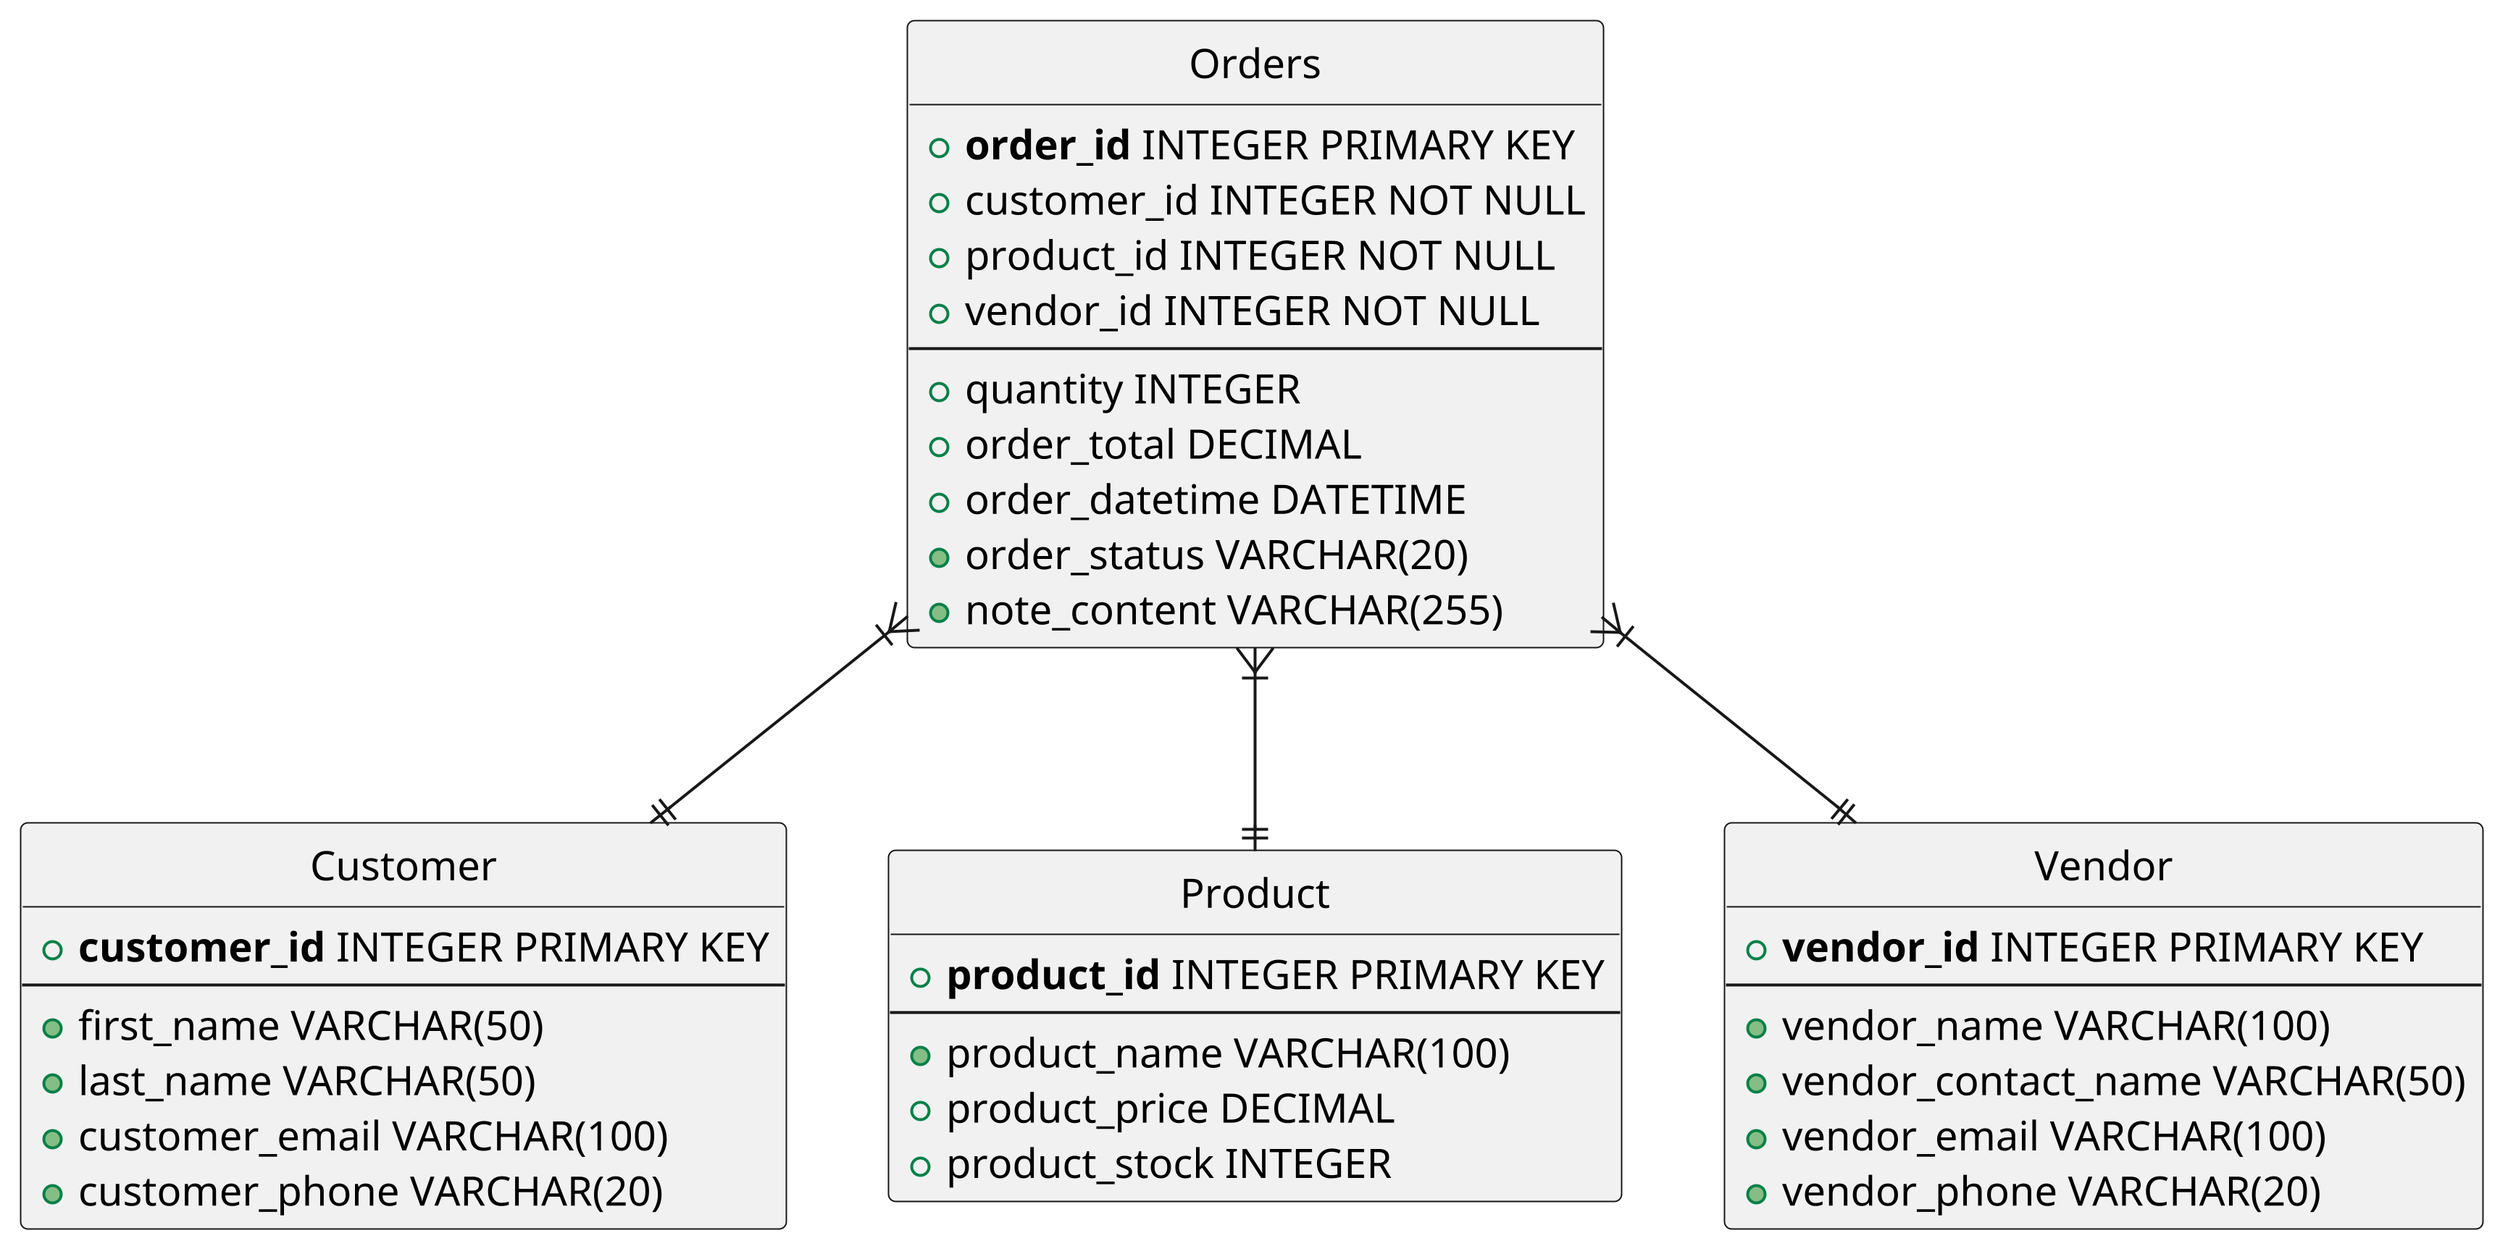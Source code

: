 @startuml

scale 5

hide circle

entity Orders {
    +**order_id** INTEGER PRIMARY KEY
    +customer_id INTEGER NOT NULL
    +product_id INTEGER NOT NULL
    +vendor_id INTEGER NOT NULL
    ---
    +quantity INTEGER
    +order_total DECIMAL
    +order_datetime DATETIME
    +order_status VARCHAR(20)
    +note_content VARCHAR(255)
}

entity Customer {
    +**customer_id** INTEGER PRIMARY KEY
    ---
    +first_name VARCHAR(50)
    +last_name VARCHAR(50)
    +customer_email VARCHAR(100)
    +customer_phone VARCHAR(20)
}

entity Product {
    +**product_id** INTEGER PRIMARY KEY
    ---
    +product_name VARCHAR(100)
    +product_price DECIMAL
    +product_stock INTEGER
}

entity Vendor {
    +**vendor_id** INTEGER PRIMARY KEY
    ---
    +vendor_name VARCHAR(100)
    +vendor_contact_name VARCHAR(50)
    +vendor_email VARCHAR(100)
    +vendor_phone VARCHAR(20)
}

Orders }|--|| Customer
Orders }|--|| Product
Orders }|--|| Vendor

@enduml